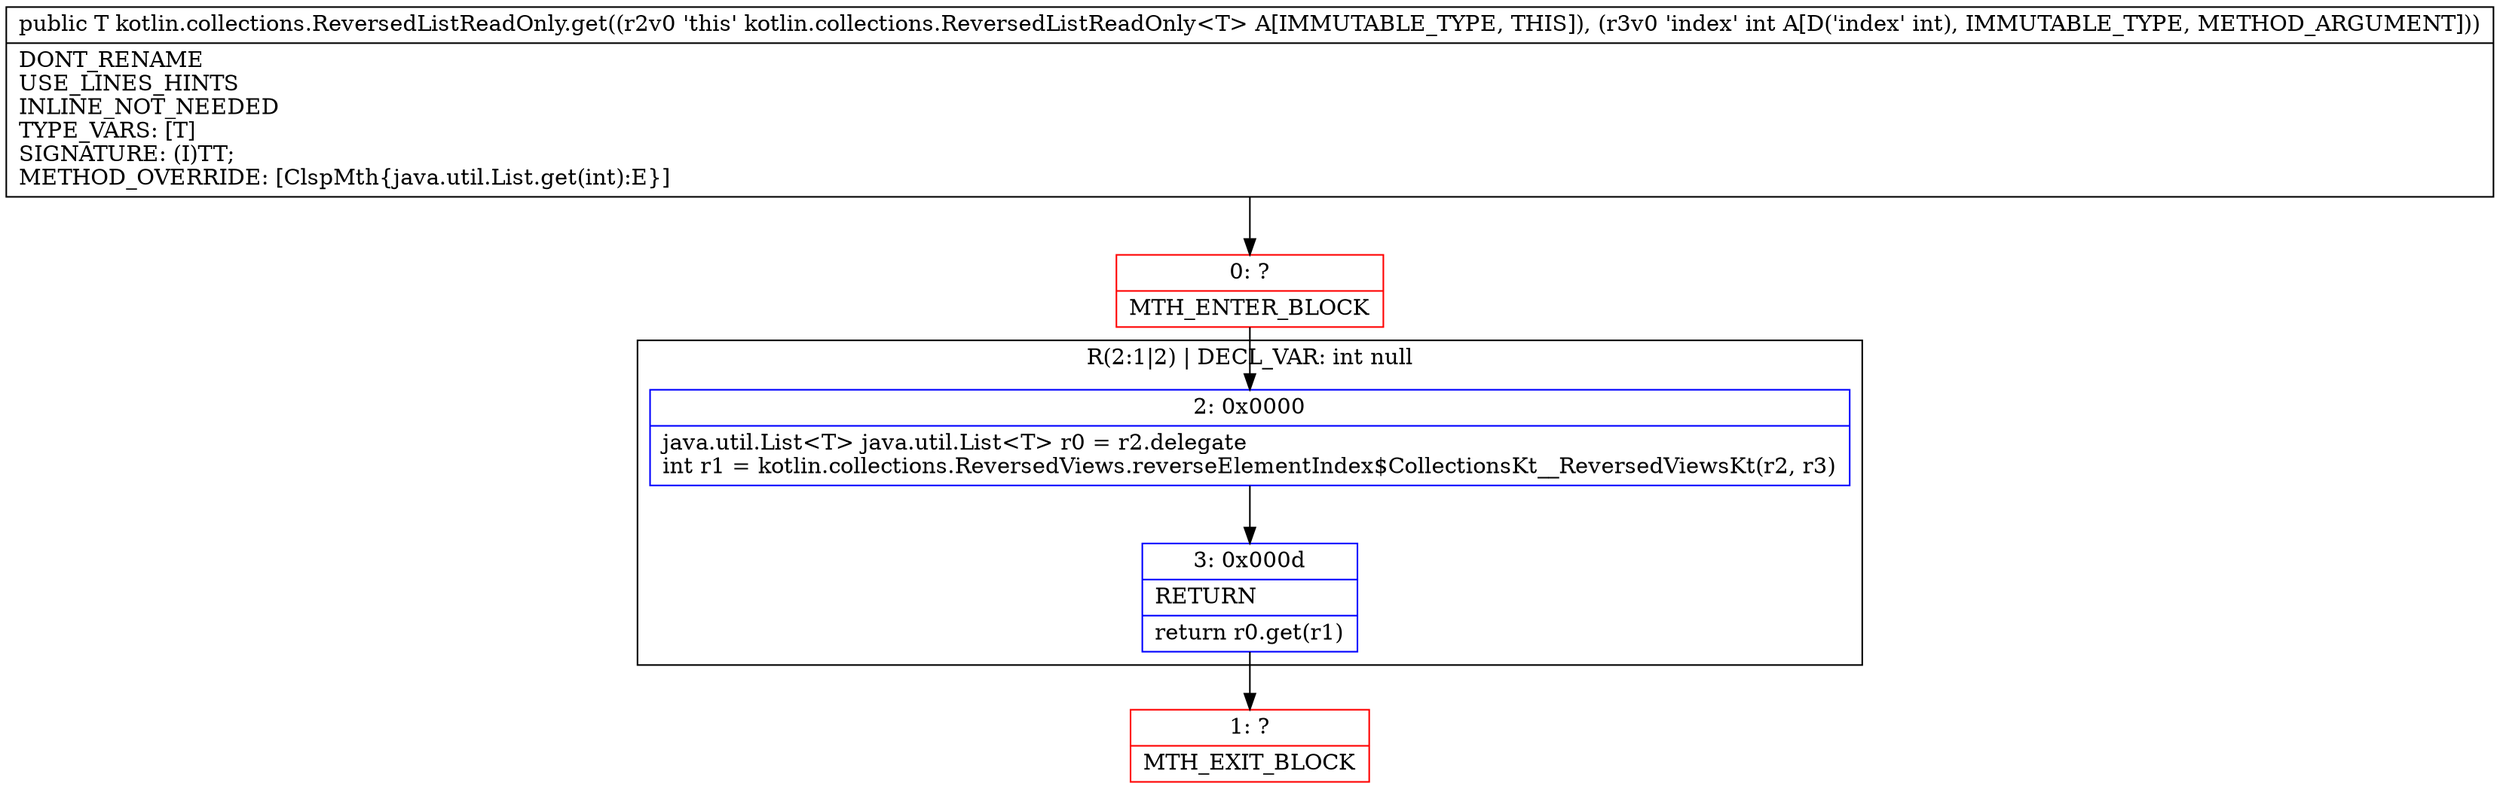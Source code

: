 digraph "CFG forkotlin.collections.ReversedListReadOnly.get(I)Ljava\/lang\/Object;" {
subgraph cluster_Region_1593032140 {
label = "R(2:1|2) | DECL_VAR: int null\l";
node [shape=record,color=blue];
Node_2 [shape=record,label="{2\:\ 0x0000|java.util.List\<T\> java.util.List\<T\> r0 = r2.delegate\lint r1 = kotlin.collections.ReversedViews.reverseElementIndex$CollectionsKt__ReversedViewsKt(r2, r3)\l}"];
Node_3 [shape=record,label="{3\:\ 0x000d|RETURN\l|return r0.get(r1)\l}"];
}
Node_0 [shape=record,color=red,label="{0\:\ ?|MTH_ENTER_BLOCK\l}"];
Node_1 [shape=record,color=red,label="{1\:\ ?|MTH_EXIT_BLOCK\l}"];
MethodNode[shape=record,label="{public T kotlin.collections.ReversedListReadOnly.get((r2v0 'this' kotlin.collections.ReversedListReadOnly\<T\> A[IMMUTABLE_TYPE, THIS]), (r3v0 'index' int A[D('index' int), IMMUTABLE_TYPE, METHOD_ARGUMENT]))  | DONT_RENAME\lUSE_LINES_HINTS\lINLINE_NOT_NEEDED\lTYPE_VARS: [T]\lSIGNATURE: (I)TT;\lMETHOD_OVERRIDE: [ClspMth\{java.util.List.get(int):E\}]\l}"];
MethodNode -> Node_0;Node_2 -> Node_3;
Node_3 -> Node_1;
Node_0 -> Node_2;
}

